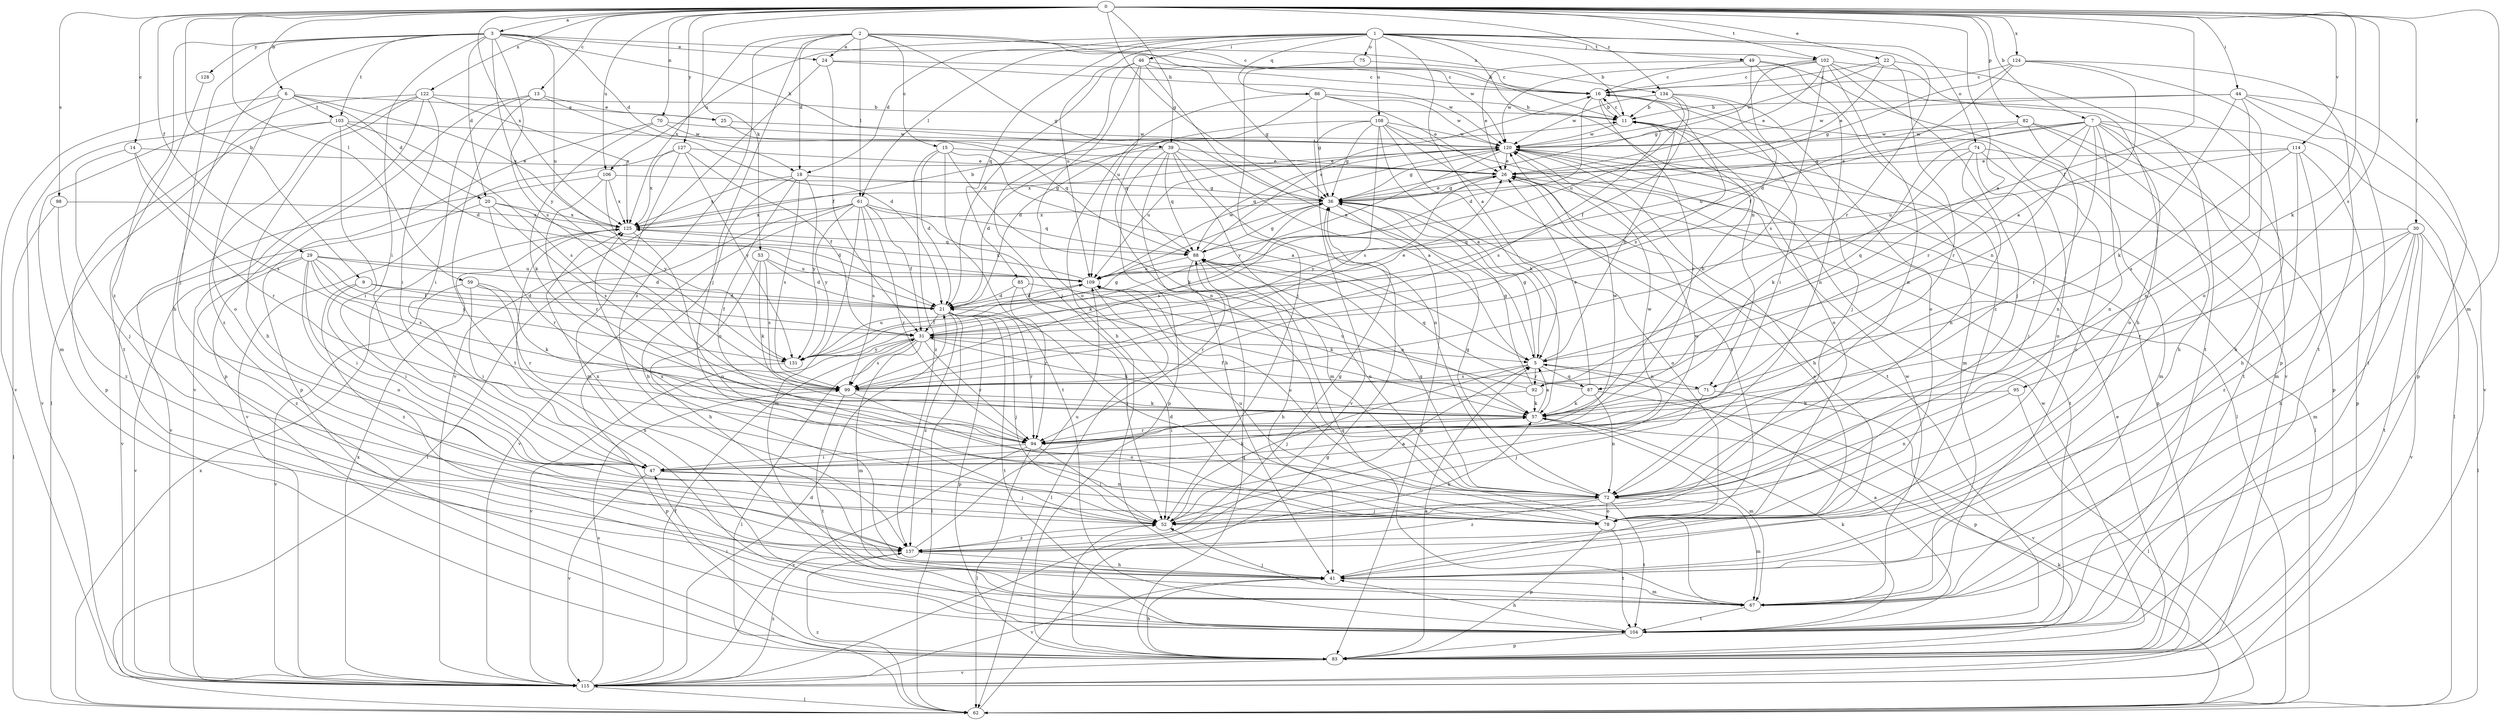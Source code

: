 strict digraph  {
0;
1;
2;
3;
5;
6;
7;
9;
11;
13;
14;
15;
16;
18;
20;
21;
22;
24;
25;
26;
29;
30;
31;
36;
39;
41;
44;
46;
47;
49;
52;
53;
57;
59;
61;
62;
67;
70;
71;
72;
74;
75;
78;
82;
83;
85;
86;
87;
88;
92;
94;
95;
98;
99;
102;
103;
104;
106;
108;
109;
114;
115;
120;
122;
124;
125;
127;
128;
131;
134;
137;
0 -> 3  [label=a];
0 -> 5  [label=a];
0 -> 6  [label=b];
0 -> 7  [label=b];
0 -> 9  [label=b];
0 -> 13  [label=c];
0 -> 14  [label=c];
0 -> 22  [label=e];
0 -> 29  [label=f];
0 -> 30  [label=f];
0 -> 31  [label=f];
0 -> 36  [label=g];
0 -> 39  [label=h];
0 -> 44  [label=i];
0 -> 53  [label=k];
0 -> 57  [label=k];
0 -> 59  [label=l];
0 -> 67  [label=m];
0 -> 70  [label=n];
0 -> 82  [label=p];
0 -> 95  [label=s];
0 -> 98  [label=s];
0 -> 102  [label=t];
0 -> 106  [label=u];
0 -> 114  [label=v];
0 -> 122  [label=x];
0 -> 124  [label=x];
0 -> 125  [label=x];
0 -> 127  [label=y];
0 -> 134  [label=z];
1 -> 5  [label=a];
1 -> 11  [label=b];
1 -> 18  [label=d];
1 -> 46  [label=i];
1 -> 49  [label=j];
1 -> 61  [label=l];
1 -> 71  [label=n];
1 -> 74  [label=o];
1 -> 75  [label=o];
1 -> 85  [label=q];
1 -> 86  [label=q];
1 -> 92  [label=r];
1 -> 102  [label=t];
1 -> 106  [label=u];
1 -> 108  [label=u];
1 -> 109  [label=u];
2 -> 11  [label=b];
2 -> 15  [label=c];
2 -> 18  [label=d];
2 -> 24  [label=e];
2 -> 36  [label=g];
2 -> 52  [label=j];
2 -> 61  [label=l];
2 -> 120  [label=w];
2 -> 125  [label=x];
2 -> 134  [label=z];
2 -> 137  [label=z];
3 -> 16  [label=c];
3 -> 18  [label=d];
3 -> 20  [label=d];
3 -> 24  [label=e];
3 -> 39  [label=h];
3 -> 41  [label=h];
3 -> 47  [label=i];
3 -> 52  [label=j];
3 -> 99  [label=s];
3 -> 103  [label=t];
3 -> 109  [label=u];
3 -> 128  [label=y];
3 -> 131  [label=y];
3 -> 137  [label=z];
5 -> 11  [label=b];
5 -> 36  [label=g];
5 -> 52  [label=j];
5 -> 71  [label=n];
5 -> 87  [label=q];
5 -> 92  [label=r];
5 -> 99  [label=s];
6 -> 20  [label=d];
6 -> 25  [label=e];
6 -> 67  [label=m];
6 -> 78  [label=o];
6 -> 103  [label=t];
6 -> 115  [label=v];
6 -> 125  [label=x];
7 -> 36  [label=g];
7 -> 41  [label=h];
7 -> 62  [label=l];
7 -> 71  [label=n];
7 -> 72  [label=n];
7 -> 78  [label=o];
7 -> 87  [label=q];
7 -> 92  [label=r];
7 -> 94  [label=r];
7 -> 104  [label=t];
7 -> 120  [label=w];
9 -> 21  [label=d];
9 -> 31  [label=f];
9 -> 47  [label=i];
9 -> 137  [label=z];
11 -> 16  [label=c];
11 -> 67  [label=m];
11 -> 78  [label=o];
11 -> 99  [label=s];
11 -> 120  [label=w];
13 -> 21  [label=d];
13 -> 25  [label=e];
13 -> 47  [label=i];
13 -> 83  [label=p];
13 -> 104  [label=t];
14 -> 26  [label=e];
14 -> 52  [label=j];
14 -> 94  [label=r];
14 -> 99  [label=s];
15 -> 5  [label=a];
15 -> 21  [label=d];
15 -> 26  [label=e];
15 -> 57  [label=k];
15 -> 104  [label=t];
15 -> 137  [label=z];
16 -> 11  [label=b];
16 -> 21  [label=d];
16 -> 47  [label=i];
16 -> 94  [label=r];
16 -> 99  [label=s];
18 -> 36  [label=g];
18 -> 41  [label=h];
18 -> 72  [label=n];
18 -> 99  [label=s];
18 -> 125  [label=x];
18 -> 131  [label=y];
20 -> 21  [label=d];
20 -> 94  [label=r];
20 -> 99  [label=s];
20 -> 115  [label=v];
20 -> 125  [label=x];
21 -> 31  [label=f];
21 -> 52  [label=j];
21 -> 62  [label=l];
21 -> 83  [label=p];
21 -> 94  [label=r];
21 -> 104  [label=t];
21 -> 137  [label=z];
22 -> 16  [label=c];
22 -> 26  [label=e];
22 -> 94  [label=r];
22 -> 104  [label=t];
22 -> 120  [label=w];
24 -> 16  [label=c];
24 -> 31  [label=f];
24 -> 115  [label=v];
24 -> 120  [label=w];
25 -> 88  [label=q];
25 -> 120  [label=w];
26 -> 36  [label=g];
26 -> 104  [label=t];
26 -> 131  [label=y];
29 -> 21  [label=d];
29 -> 31  [label=f];
29 -> 47  [label=i];
29 -> 78  [label=o];
29 -> 99  [label=s];
29 -> 109  [label=u];
29 -> 115  [label=v];
29 -> 131  [label=y];
29 -> 137  [label=z];
30 -> 41  [label=h];
30 -> 62  [label=l];
30 -> 67  [label=m];
30 -> 88  [label=q];
30 -> 94  [label=r];
30 -> 104  [label=t];
30 -> 115  [label=v];
30 -> 137  [label=z];
31 -> 5  [label=a];
31 -> 26  [label=e];
31 -> 57  [label=k];
31 -> 62  [label=l];
31 -> 67  [label=m];
31 -> 94  [label=r];
31 -> 99  [label=s];
31 -> 115  [label=v];
31 -> 131  [label=y];
36 -> 26  [label=e];
36 -> 78  [label=o];
36 -> 83  [label=p];
36 -> 99  [label=s];
36 -> 125  [label=x];
39 -> 5  [label=a];
39 -> 21  [label=d];
39 -> 26  [label=e];
39 -> 41  [label=h];
39 -> 67  [label=m];
39 -> 72  [label=n];
39 -> 83  [label=p];
39 -> 88  [label=q];
41 -> 26  [label=e];
41 -> 67  [label=m];
41 -> 115  [label=v];
44 -> 11  [label=b];
44 -> 57  [label=k];
44 -> 72  [label=n];
44 -> 83  [label=p];
44 -> 104  [label=t];
44 -> 115  [label=v];
44 -> 120  [label=w];
46 -> 5  [label=a];
46 -> 16  [label=c];
46 -> 21  [label=d];
46 -> 36  [label=g];
46 -> 52  [label=j];
46 -> 78  [label=o];
46 -> 109  [label=u];
47 -> 52  [label=j];
47 -> 57  [label=k];
47 -> 72  [label=n];
47 -> 115  [label=v];
47 -> 120  [label=w];
49 -> 16  [label=c];
49 -> 26  [label=e];
49 -> 31  [label=f];
49 -> 72  [label=n];
49 -> 115  [label=v];
49 -> 137  [label=z];
52 -> 5  [label=a];
52 -> 120  [label=w];
52 -> 125  [label=x];
52 -> 137  [label=z];
53 -> 21  [label=d];
53 -> 41  [label=h];
53 -> 57  [label=k];
53 -> 99  [label=s];
53 -> 109  [label=u];
57 -> 5  [label=a];
57 -> 11  [label=b];
57 -> 67  [label=m];
57 -> 94  [label=r];
59 -> 21  [label=d];
59 -> 47  [label=i];
59 -> 57  [label=k];
59 -> 94  [label=r];
59 -> 115  [label=v];
61 -> 31  [label=f];
61 -> 57  [label=k];
61 -> 62  [label=l];
61 -> 67  [label=m];
61 -> 88  [label=q];
61 -> 94  [label=r];
61 -> 99  [label=s];
61 -> 115  [label=v];
61 -> 125  [label=x];
61 -> 131  [label=y];
62 -> 36  [label=g];
62 -> 57  [label=k];
62 -> 125  [label=x];
62 -> 137  [label=z];
67 -> 16  [label=c];
67 -> 52  [label=j];
67 -> 88  [label=q];
67 -> 104  [label=t];
67 -> 120  [label=w];
70 -> 57  [label=k];
70 -> 83  [label=p];
70 -> 88  [label=q];
70 -> 120  [label=w];
71 -> 31  [label=f];
71 -> 52  [label=j];
71 -> 83  [label=p];
72 -> 36  [label=g];
72 -> 52  [label=j];
72 -> 67  [label=m];
72 -> 78  [label=o];
72 -> 88  [label=q];
72 -> 104  [label=t];
72 -> 109  [label=u];
72 -> 137  [label=z];
74 -> 26  [label=e];
74 -> 52  [label=j];
74 -> 57  [label=k];
74 -> 67  [label=m];
74 -> 72  [label=n];
74 -> 78  [label=o];
75 -> 16  [label=c];
75 -> 52  [label=j];
78 -> 21  [label=d];
78 -> 26  [label=e];
78 -> 83  [label=p];
78 -> 104  [label=t];
78 -> 109  [label=u];
78 -> 125  [label=x];
82 -> 41  [label=h];
82 -> 72  [label=n];
82 -> 83  [label=p];
82 -> 109  [label=u];
82 -> 120  [label=w];
83 -> 5  [label=a];
83 -> 26  [label=e];
83 -> 41  [label=h];
83 -> 52  [label=j];
83 -> 88  [label=q];
83 -> 115  [label=v];
83 -> 120  [label=w];
85 -> 21  [label=d];
85 -> 52  [label=j];
85 -> 57  [label=k];
85 -> 94  [label=r];
86 -> 11  [label=b];
86 -> 26  [label=e];
86 -> 36  [label=g];
86 -> 41  [label=h];
86 -> 72  [label=n];
86 -> 120  [label=w];
87 -> 26  [label=e];
87 -> 57  [label=k];
87 -> 72  [label=n];
87 -> 88  [label=q];
87 -> 115  [label=v];
88 -> 16  [label=c];
88 -> 36  [label=g];
88 -> 41  [label=h];
88 -> 72  [label=n];
88 -> 94  [label=r];
88 -> 109  [label=u];
92 -> 36  [label=g];
92 -> 47  [label=i];
92 -> 57  [label=k];
92 -> 109  [label=u];
94 -> 47  [label=i];
94 -> 52  [label=j];
94 -> 62  [label=l];
94 -> 115  [label=v];
94 -> 120  [label=w];
95 -> 57  [label=k];
95 -> 62  [label=l];
95 -> 72  [label=n];
98 -> 62  [label=l];
98 -> 125  [label=x];
98 -> 137  [label=z];
99 -> 57  [label=k];
99 -> 78  [label=o];
99 -> 104  [label=t];
102 -> 16  [label=c];
102 -> 26  [label=e];
102 -> 36  [label=g];
102 -> 41  [label=h];
102 -> 52  [label=j];
102 -> 72  [label=n];
102 -> 83  [label=p];
102 -> 99  [label=s];
102 -> 120  [label=w];
103 -> 21  [label=d];
103 -> 47  [label=i];
103 -> 83  [label=p];
103 -> 99  [label=s];
103 -> 115  [label=v];
103 -> 120  [label=w];
104 -> 5  [label=a];
104 -> 41  [label=h];
104 -> 47  [label=i];
104 -> 57  [label=k];
104 -> 83  [label=p];
104 -> 125  [label=x];
106 -> 36  [label=g];
106 -> 94  [label=r];
106 -> 115  [label=v];
106 -> 125  [label=x];
106 -> 131  [label=y];
108 -> 5  [label=a];
108 -> 21  [label=d];
108 -> 36  [label=g];
108 -> 57  [label=k];
108 -> 62  [label=l];
108 -> 99  [label=s];
108 -> 104  [label=t];
108 -> 115  [label=v];
108 -> 120  [label=w];
109 -> 21  [label=d];
109 -> 62  [label=l];
109 -> 120  [label=w];
109 -> 125  [label=x];
114 -> 26  [label=e];
114 -> 41  [label=h];
114 -> 67  [label=m];
114 -> 83  [label=p];
114 -> 99  [label=s];
114 -> 109  [label=u];
115 -> 21  [label=d];
115 -> 31  [label=f];
115 -> 62  [label=l];
115 -> 99  [label=s];
115 -> 125  [label=x];
115 -> 137  [label=z];
120 -> 26  [label=e];
120 -> 36  [label=g];
120 -> 41  [label=h];
120 -> 62  [label=l];
120 -> 83  [label=p];
120 -> 88  [label=q];
120 -> 109  [label=u];
120 -> 125  [label=x];
120 -> 131  [label=y];
122 -> 11  [label=b];
122 -> 41  [label=h];
122 -> 47  [label=i];
122 -> 62  [label=l];
122 -> 115  [label=v];
122 -> 125  [label=x];
122 -> 137  [label=z];
124 -> 5  [label=a];
124 -> 16  [label=c];
124 -> 21  [label=d];
124 -> 36  [label=g];
124 -> 78  [label=o];
124 -> 104  [label=t];
125 -> 11  [label=b];
125 -> 78  [label=o];
125 -> 88  [label=q];
127 -> 26  [label=e];
127 -> 31  [label=f];
127 -> 67  [label=m];
127 -> 115  [label=v];
127 -> 125  [label=x];
127 -> 131  [label=y];
128 -> 104  [label=t];
131 -> 36  [label=g];
131 -> 83  [label=p];
131 -> 109  [label=u];
134 -> 11  [label=b];
134 -> 31  [label=f];
134 -> 52  [label=j];
134 -> 78  [label=o];
134 -> 109  [label=u];
134 -> 120  [label=w];
137 -> 36  [label=g];
137 -> 41  [label=h];
137 -> 57  [label=k];
137 -> 109  [label=u];
}

